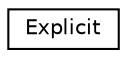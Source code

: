 digraph "Graphical Class Hierarchy"
{
  edge [fontname="Helvetica",fontsize="10",labelfontname="Helvetica",labelfontsize="10"];
  node [fontname="Helvetica",fontsize="10",shape=record];
  rankdir="LR";
  Node0 [label="Explicit",height=0.2,width=0.4,color="black", fillcolor="white", style="filled",URL="$struct_explicit.html"];
}
